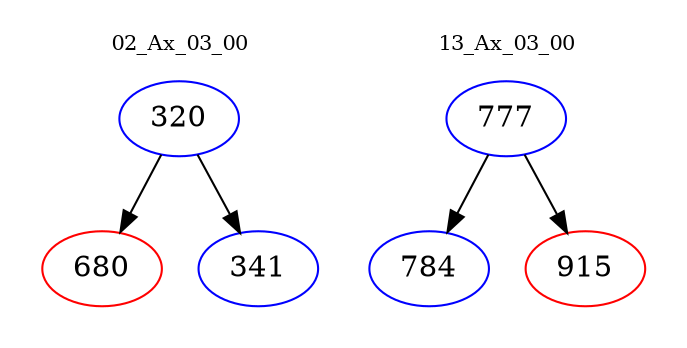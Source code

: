 digraph{
subgraph cluster_0 {
color = white
label = "02_Ax_03_00";
fontsize=10;
T0_320 [label="320", color="blue"]
T0_320 -> T0_680 [color="black"]
T0_680 [label="680", color="red"]
T0_320 -> T0_341 [color="black"]
T0_341 [label="341", color="blue"]
}
subgraph cluster_1 {
color = white
label = "13_Ax_03_00";
fontsize=10;
T1_777 [label="777", color="blue"]
T1_777 -> T1_784 [color="black"]
T1_784 [label="784", color="blue"]
T1_777 -> T1_915 [color="black"]
T1_915 [label="915", color="red"]
}
}
